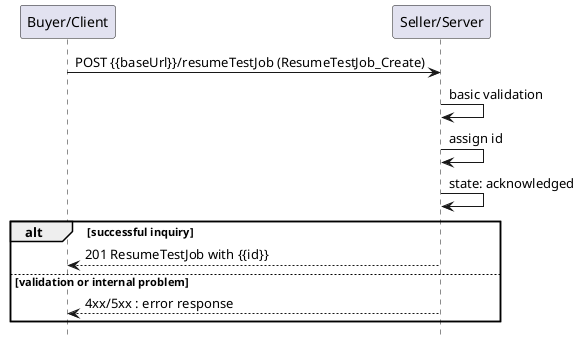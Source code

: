 @startuml useCase19


hide footbox

participant "Buyer/Client" as B
participant "Seller/Server" as S

B -> S : POST {{baseUrl}}/resumeTestJob (ResumeTestJob_Create)

S -> S : basic validation
S -> S : assign id
S -> S : state: acknowledged
alt successful inquiry
    B <-- S : 201 ResumeTestJob with {{id}}
else validation or internal problem
    B <-- S: 4xx/5xx : error response
end

@enduml